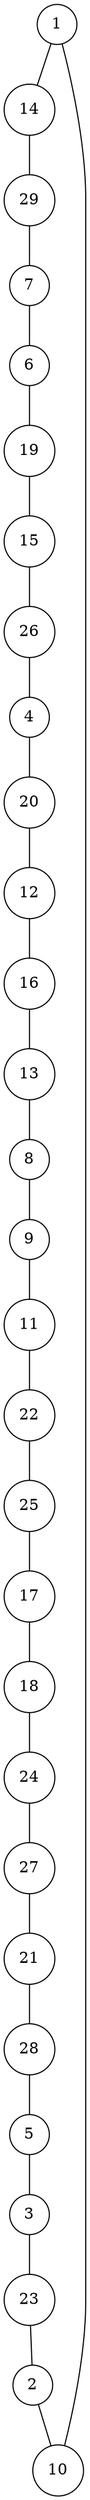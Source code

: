 graph random1792309082 {
	node [shape=circle fillcolor=white]
	1 [ pos = "0.325126,8.398904!"]
	2 [ pos = "3.530189,9.207072!"]
	3 [ pos = "2.399980,12.421124!"]
	4 [ pos = "11.121301,14.179968!"]
	5 [ pos = "3.402390,15.094326!"]
	6 [ pos = "6.493992,5.755461!"]
	7 [ pos = "8.007042,3.632929!"]
	8 [ pos = "15.340501,1.772629!"]
	9 [ pos = "17.676050,5.152776!"]
	10 [ pos = "2.401061,6.884274!"]
	11 [ pos = "15.129801,8.757126!"]
	12 [ pos = "12.228555,10.795380!"]
	13 [ pos = "13.021399,4.065335!"]
	14 [ pos = "0.818284,5.937300!"]
	15 [ pos = "6.749291,7.899056!"]
	16 [ pos = "12.412601,7.074417!"]
	17 [ pos = "16.297960,15.942790!"]
	18 [ pos = "16.281489,18.697940!"]
	19 [ pos = "8.023474,7.062351!"]
	20 [ pos = "12.537468,11.425865!"]
	21 [ pos = "1.816237,19.031460!"]
	22 [ pos = "17.181326,9.823279!"]
	23 [ pos = "2.323950,12.181387!"]
	24 [ pos = "11.595908,20.000000!"]
	25 [ pos = "17.334163,13.996969!"]
	26 [ pos = "6.543835,12.123525!"]
	27 [ pos = "2.413656,18.772389!"]
	28 [ pos = "2.578466,15.435055!"]
	29 [ pos = "2.497285,3.396750!"]

	1 -- 14
	2 -- 10
	3 -- 23
	4 -- 20
	5 -- 3
	6 -- 19
	7 -- 6
	8 -- 9
	9 -- 11
	10 -- 1
	11 -- 22
	12 -- 16
	13 -- 8
	14 -- 29
	15 -- 26
	16 -- 13
	17 -- 18
	18 -- 24
	19 -- 15
	20 -- 12
	21 -- 28
	22 -- 25
	23 -- 2
	24 -- 27
	25 -- 17
	26 -- 4
	27 -- 21
	28 -- 5
	29 -- 7
}